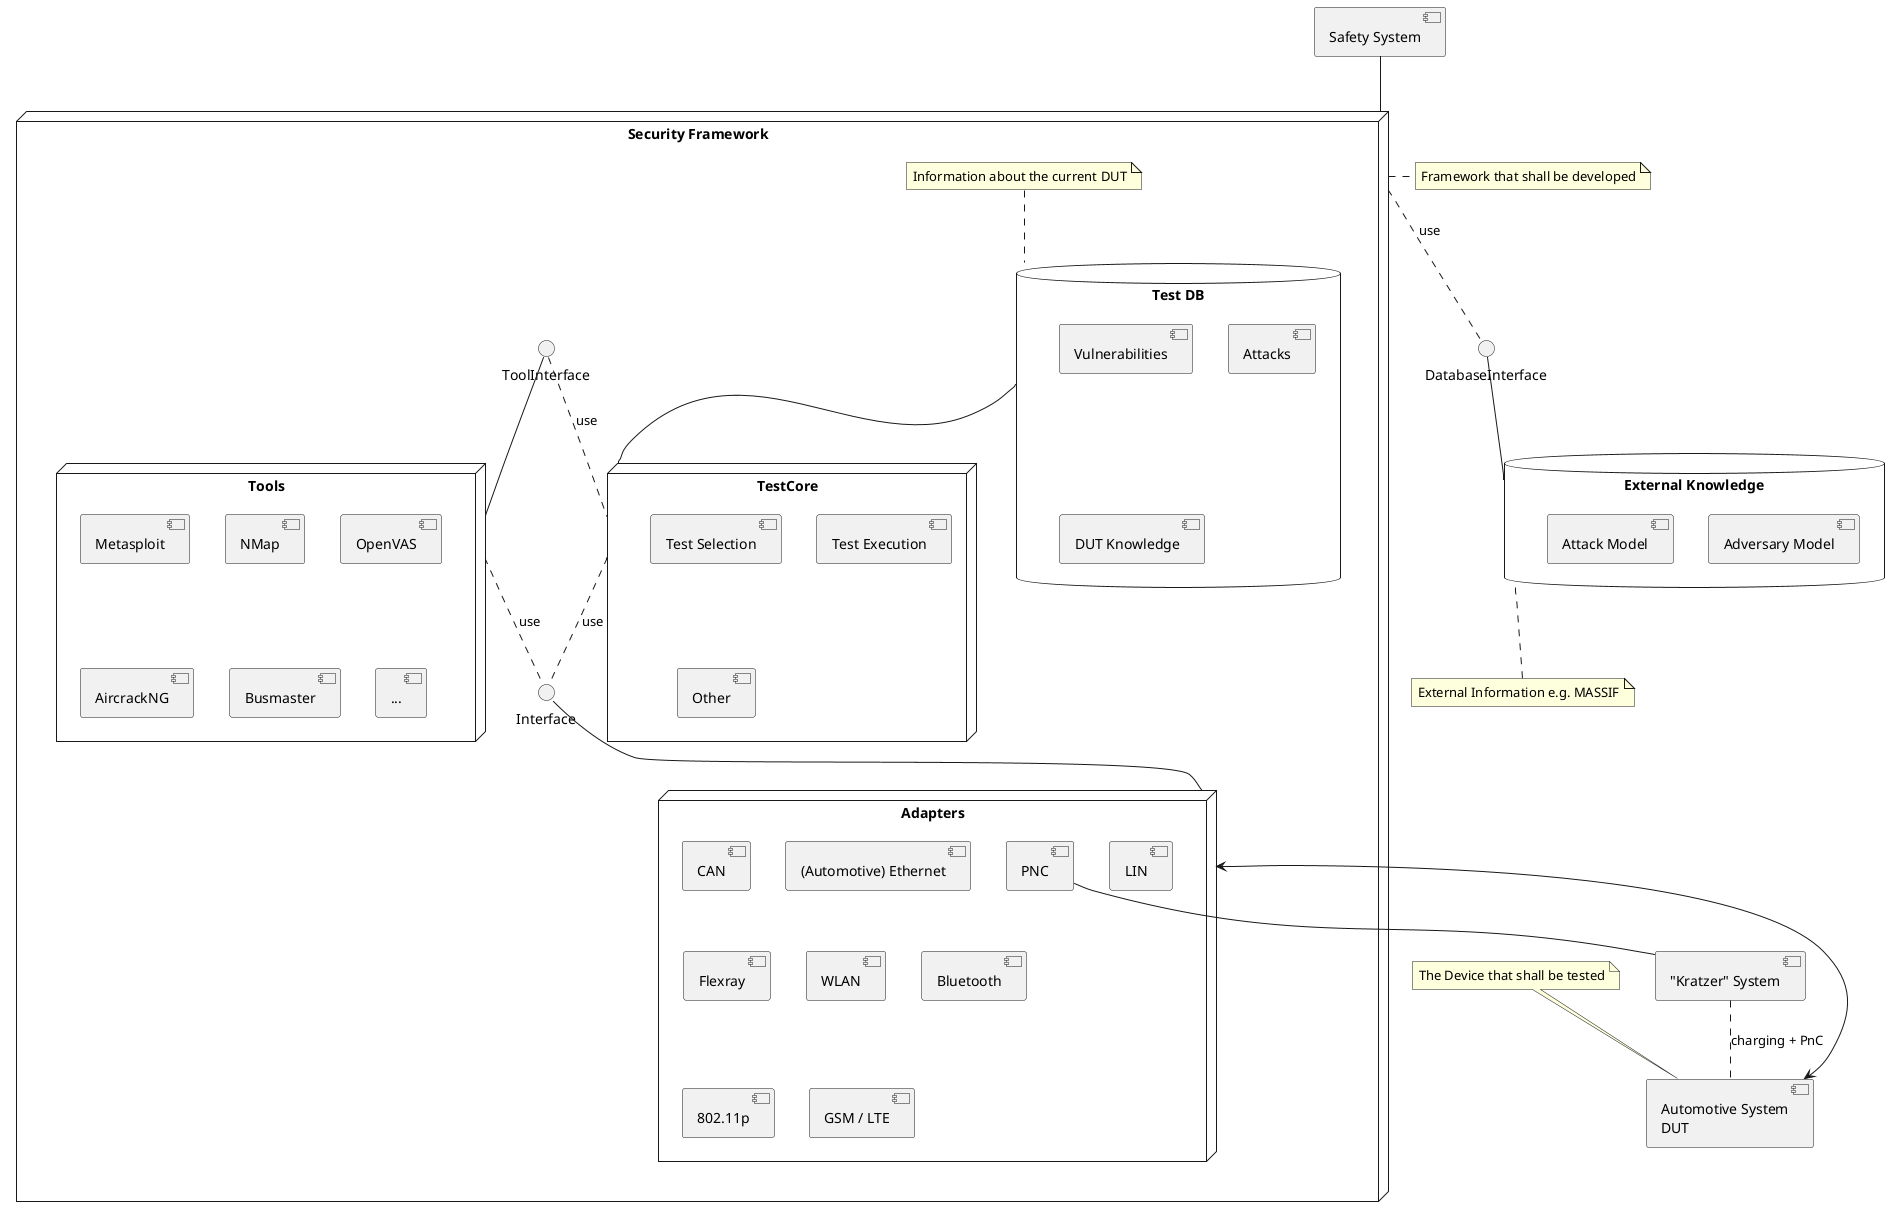 @startuml

node "Security Framework" as SF {

    node "TestCore" {
        [Test Selection]
        [Test Execution]
        [Other]
    }

    database "Test DB" as TestDB{
        [Vulnerabilities]
        [Attacks]
        [DUT Knowledge]
    }

    TestDB -- TestCore

    note top of TestDB: Information about the current DUT

    node "Adapters"   {
        [CAN]
        [(Automotive) Ethernet]
        [PNC]
        [LIN]
        [Flexray]
        [WLAN]
        [Bluetooth]
        [802.11p]
        [GSM / LTE]
    }
    Interface -- Adapters
    TestCore .. Interface : use

    node "Tools" {
        [Metasploit]
        [NMap]
        [OpenVAS]
        [AircrackNG]
        [Busmaster]
        [...]
    }
    ToolInterface -- Tools
    ToolInterface .. TestCore : use
    Tools .. Interface : use



}
note right of SF: Framework that shall be developed
["Kratzer" System] as Kratzer
PNC -- Kratzer


[Safety System] as SPS 
SPS -- SF

database "External Knowledge" as externalDatabase {
    [Adversary Model]
    [Attack Model]
}
DatabaseInterface -- externalDatabase
SF .. DatabaseInterface : use
note bottom of externalDatabase : External Information e.g. MASSIF

[Automotive System\nDUT] as Car
note top of Car: The Device that shall be tested

Adapters <--> Car
Kratzer .. Car : charging + PnC

@enduml